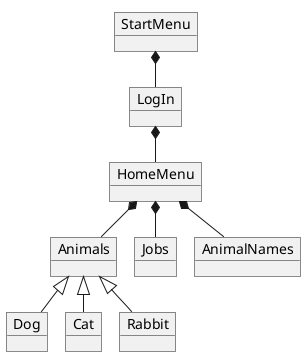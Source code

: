   @startuml
'https://plantuml.com/object-diagram
!pragma layout smetana

object Animals
object StartMenu
object HomeMenu
object Jobs
object Dog
object LogIn
object Cat
object Rabbit
object AnimalNames

StartMenu *-- LogIn
LogIn *-- HomeMenu
HomeMenu *-- Animals
HomeMenu *-- Jobs
HomeMenu *-- AnimalNames
Animals <|-- Dog
Animals <|-- Rabbit
Animals <|-- Cat

@enduml
